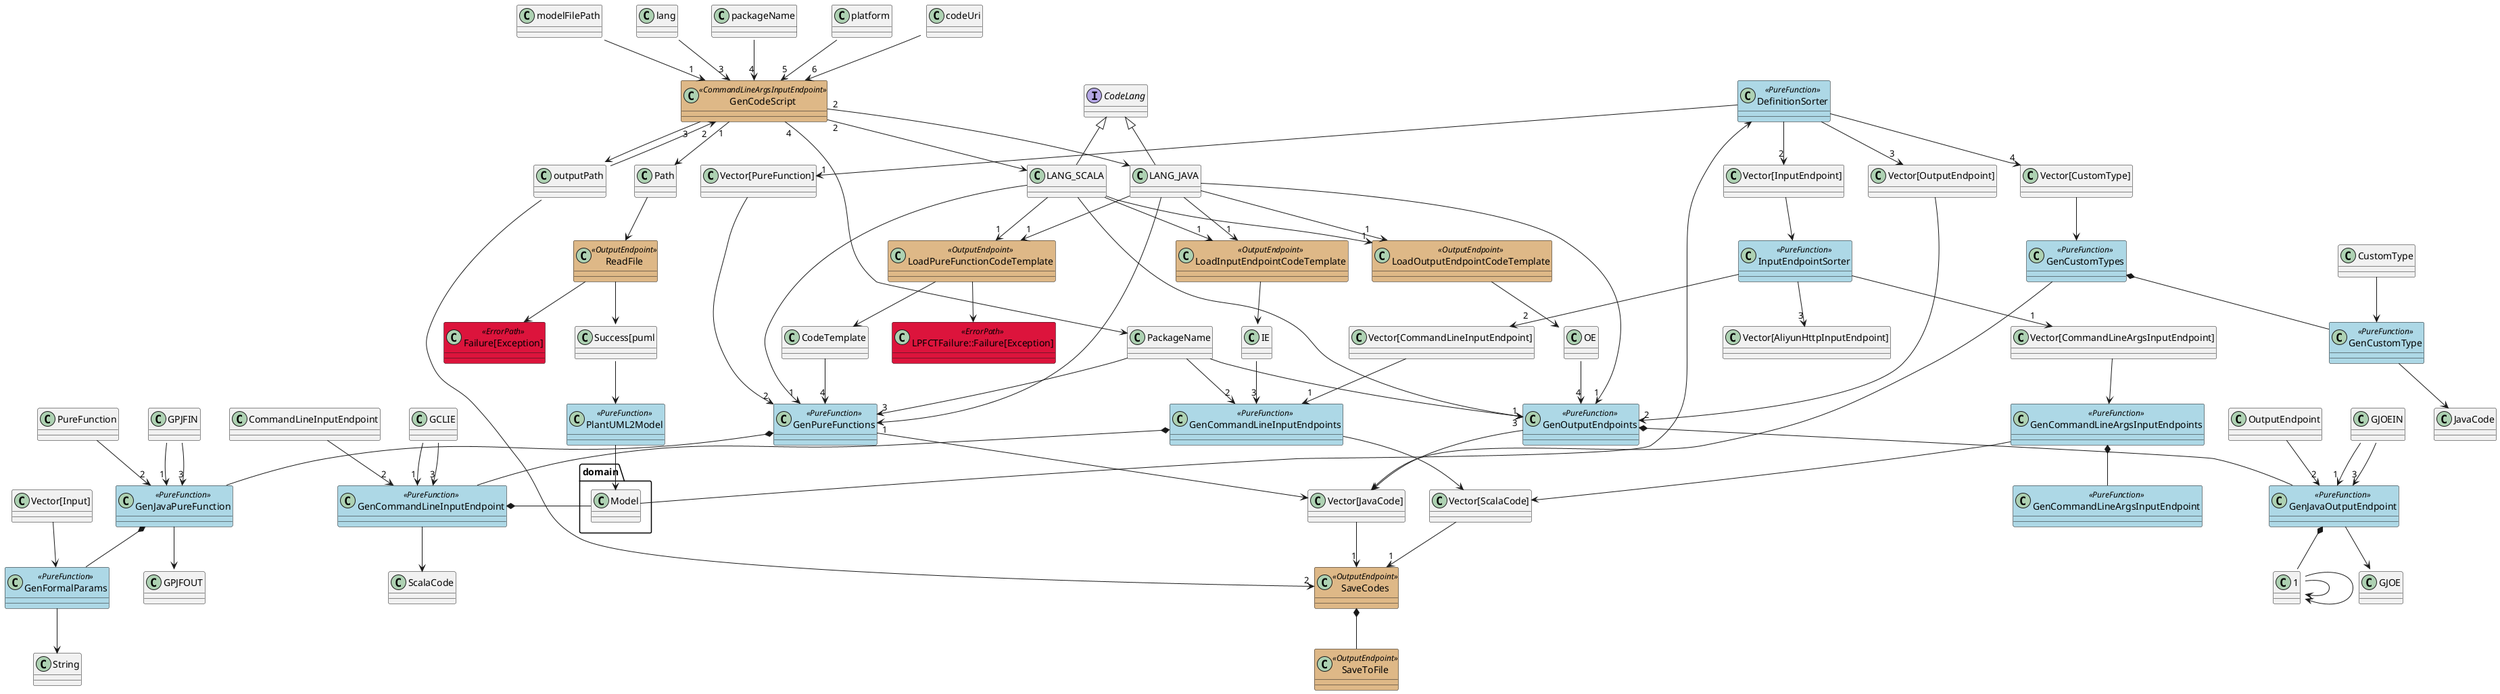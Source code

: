 @startuml
skinparam class {
	BackgroundColor<<CommandLineInputEndpoint>> BurlyWood
	BackgroundColor<<CommandLineArgsInputEndpoint>> BurlyWood
	BackgroundColor<<AliyunHttpInputEndpoint>> BurlyWood
	BackgroundColor<<OutputEndpoint>> BurlyWood
	BackgroundColor<<PureFunction>> LightBlue
	BackgroundColor<<AlternativePath>> LightGrey
	BackgroundColor<<ErrorPath>> Crimson
}

class GenCodeScript <<CommandLineArgsInputEndpoint>>
class ReadFile <<OutputEndpoint>>
class PlantUML2Model <<PureFunction>>
class GenPureFunctions <<PureFunction>>
class GenJavaPureFunction <<PureFunction>>
class GenOutputEndpoints <<PureFunction>>
class GenJavaOutputEndpoint <<PureFunction>>
class GenCommandLineArgsInputEndpoints <<PureFunction>>
class GenCommandLineArgsInputEndpoint <<PureFunction>>
class GenCommandLineInputEndpoints <<PureFunction>>
class GenCommandLineInputEndpoint <<PureFunction>>
class GenCustomTypes <<PureFunction>>
class GenCustomType <<PureFunction>>
class DefinitionSorter <<PureFunction>>
class InputEndpointSorter <<PureFunction>>
class SaveCodes <<OutputEndpoint>>
class SaveToFile <<OutputEndpoint>>
class "Failure[Exception]" <<ErrorPath>>
class "LPFCTFailure::Failure[Exception]" <<ErrorPath>>
class LoadPureFunctionCodeTemplate <<OutputEndpoint>>
class LoadOutputEndpointCodeTemplate <<OutputEndpoint>>
class LoadInputEndpointCodeTemplate <<OutputEndpoint>>
class GenFormalParams <<PureFunction>>
interface CodeLang
CodeLang <|-- LANG_JAVA
CodeLang <|-- LANG_SCALA

modelFilePath::String --> "1" GenCodeScript
outputPath::String --> "2" GenCodeScript
lang::String --> "3" GenCodeScript
packageName::String --> "4" GenCodeScript
platform::String --> "5" GenCodeScript
codeUri::String --> "6" GenCodeScript
GenCodeScript "1" --> Path
GenCodeScript "2" --> LANG_JAVA
GenCodeScript "2" --> LANG_SCALA
GenCodeScript "3" --> outputPath::Path
GenCodeScript "4" --> PackageName

"Vector[Input]" --> GenFormalParams
GenFormalParams --> String
GenJavaPureFunction *-- GenFormalParams

"1::Vector[Input]" --> 1::GenFormalParams
1::GenFormalParams --> 1::String
GenJavaOutputEndpoint *-- 1::GenFormalParams

LANG_JAVA --> "1" GenPureFunctions
LANG_SCALA --> "1" GenPureFunctions
LANG_JAVA --> "1" LoadPureFunctionCodeTemplate
LANG_SCALA --> "1" LoadPureFunctionCodeTemplate
LANG_JAVA --> "1" GenOutputEndpoints
LANG_SCALA --> "1" GenOutputEndpoints
LANG_JAVA --> "1" LoadOutputEndpointCodeTemplate
LANG_SCALA --> "1" LoadOutputEndpointCodeTemplate
LANG_JAVA --> "1" LoadInputEndpointCodeTemplate
LANG_SCALA --> "1" LoadInputEndpointCodeTemplate
LoadPureFunctionCodeTemplate --> CodeTemplate
LoadPureFunctionCodeTemplate --> "LPFCTFailure::Failure[Exception]"
LoadOutputEndpointCodeTemplate --> "OE::CodeTemplate"
LoadInputEndpointCodeTemplate --> "IE::CodeTemplate"
CodeTemplate --> "4" GenPureFunctions
"OE::CodeTemplate" --> "4" GenOutputEndpoints
"IE::CodeTemplate" --> "3" GenCommandLineInputEndpoints
Path --> ReadFile
ReadFile --> "Success[puml::String]"
ReadFile --> "Failure[Exception]"
"Success[puml::String]" --> PlantUML2Model
PlantUML2Model --> domain.Model
domain.Model --> DefinitionSorter
DefinitionSorter --> "1" "Vector[PureFunction]"
DefinitionSorter --> "2" "Vector[InputEndpoint]"
DefinitionSorter --> "3" "Vector[OutputEndpoint]"
DefinitionSorter --> "4" "Vector[CustomType]"
"Vector[InputEndpoint]" --> InputEndpointSorter
InputEndpointSorter --> "1" "Vector[CommandLineArgsInputEndpoint]"
InputEndpointSorter --> "2" "Vector[CommandLineInputEndpoint]"
InputEndpointSorter --> "3" "Vector[AliyunHttpInputEndpoint]"
"Vector[PureFunction]" --> "2" GenPureFunctions
"Vector[CustomType]" --> GenCustomTypes
GenCustomTypes --> "Vector[JavaCode]"
GenCustomTypes *-- GenCustomType
CustomType --> GenCustomType
GenCustomType --> JavaCode
PackageName --> "3" GenPureFunctions
PackageName --> "3" GenOutputEndpoints
GenPureFunctions --> "Vector[JavaCode]"
GenPureFunctions *-- GenJavaPureFunction
GPJFIN::PackageName --> "1" GenJavaPureFunction
PureFunction --> "2" GenJavaPureFunction
GPJFIN::CodeTemplate --> "3" GenJavaPureFunction
GenJavaPureFunction --> GPJFOUT::JavaCode
"Vector[OutputEndpoint]" --> "2" GenOutputEndpoints
GenOutputEndpoints --> "Vector[JavaCode]"
GenOutputEndpoints *-- GenJavaOutputEndpoint
GJOEIN::PackageName --> "1" GenJavaOutputEndpoint
OutputEndpoint --> "2" GenJavaOutputEndpoint
GJOEIN::CodeTemplate --> "3" GenJavaOutputEndpoint
GenJavaOutputEndpoint --> GJOE::JavaCode
"Vector[CommandLineArgsInputEndpoint]" --> GenCommandLineArgsInputEndpoints
GenCommandLineArgsInputEndpoints --> "Vector[ScalaCode]"
GenCommandLineArgsInputEndpoints *-- GenCommandLineArgsInputEndpoint
"Vector[CommandLineInputEndpoint]" --> "1" GenCommandLineInputEndpoints
PackageName --> "2" GenCommandLineInputEndpoints
GenCommandLineInputEndpoints --> "Vector[ScalaCode]"
GenCommandLineInputEndpoints *-- GenCommandLineInputEndpoint
GenCommandLineInputEndpoint *-- domain.Model
GCLIE::PackageName --> "1" GenCommandLineInputEndpoint
CommandLineInputEndpoint --> "2" GenCommandLineInputEndpoint
GCLIE::CodeTemplate --> "3" GenCommandLineInputEndpoint
GenCommandLineInputEndpoint --> ScalaCode
"Vector[ScalaCode]" --> "1" SaveCodes
"Vector[JavaCode]" --> "1" SaveCodes
outputPath::Path --> "2" SaveCodes
SaveCodes *-- SaveToFile
@enduml